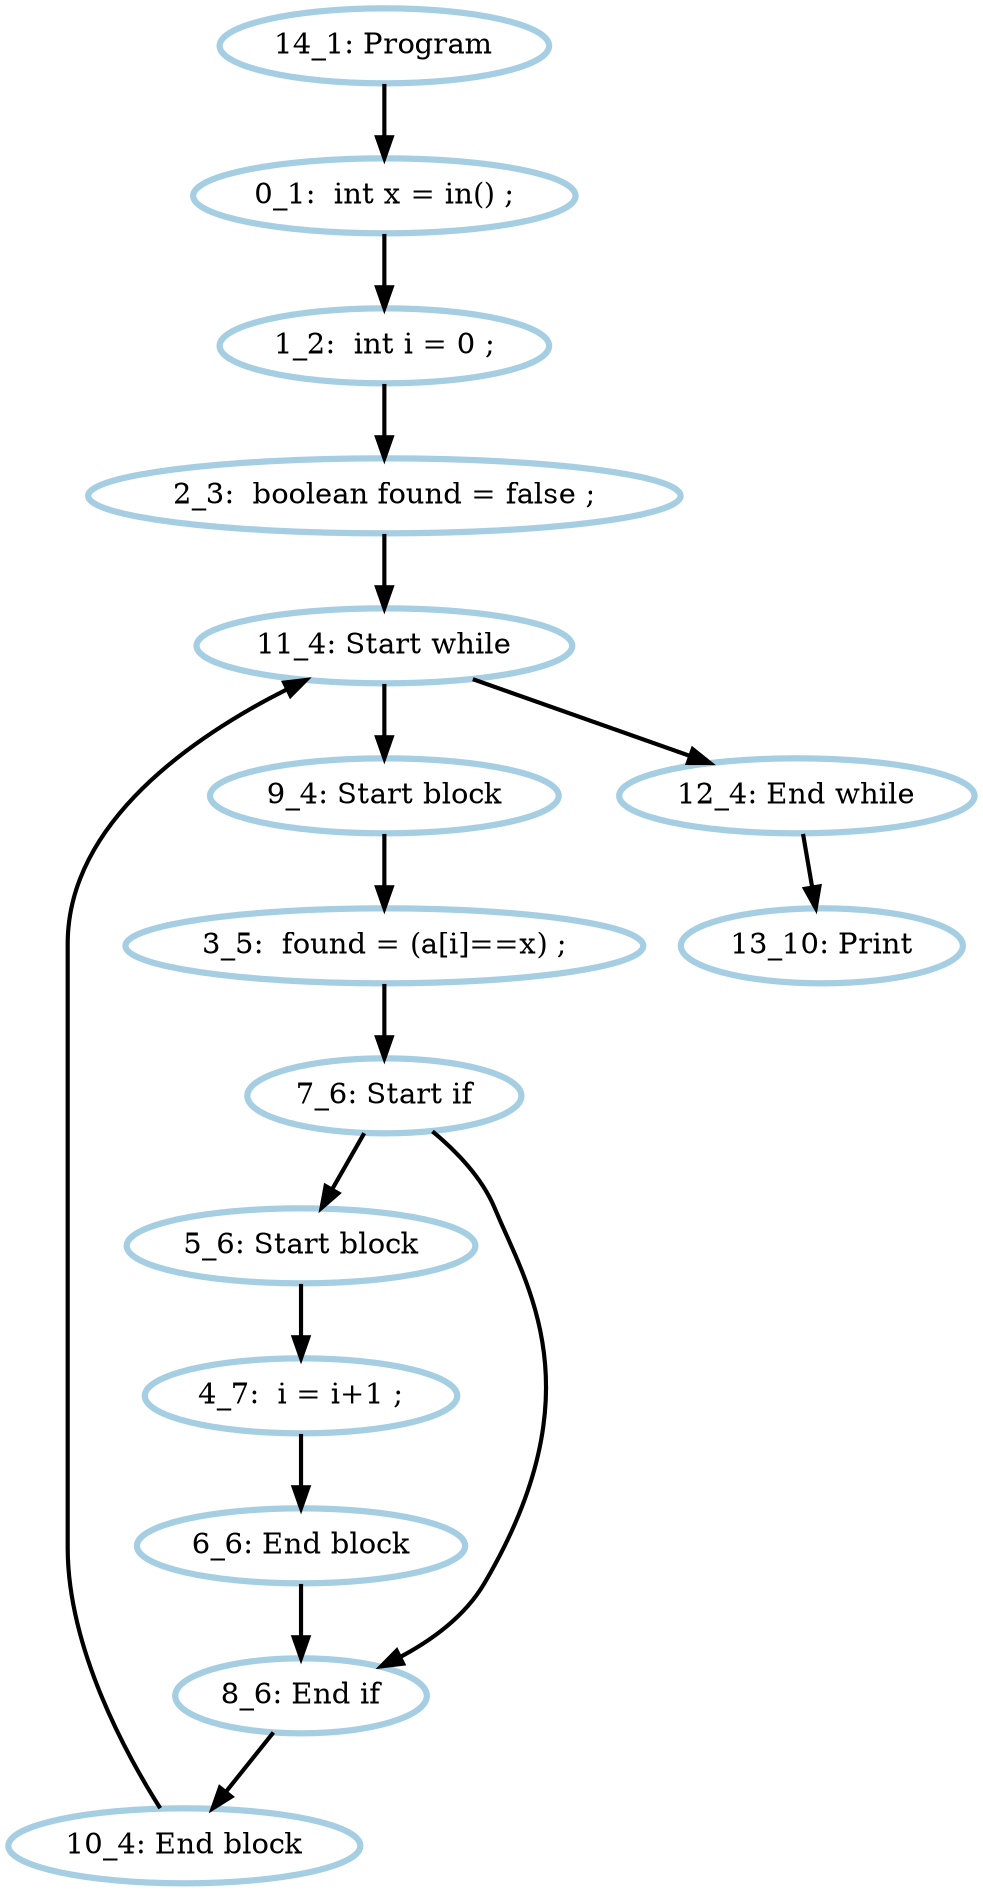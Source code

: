 digraph G {
    0 [penwidth=3,label="0_1:  int x = in() ;",color=1, colorscheme=paired12] 
    1 [penwidth=3,label="1_2:  int i = 0 ;",color=1, colorscheme=paired12] 
    2 [penwidth=3,label="2_3:  boolean found = false ;",color=1, colorscheme=paired12] 
    3 [penwidth=3,label="3_5:  found = (a[i]==x) ;",color=1, colorscheme=paired12] 
    4 [penwidth=3,label="4_7:  i = i+1 ;",color=1, colorscheme=paired12] 
    5 [penwidth=3,label="5_6: Start block",color=1, colorscheme=paired12] 
    6 [penwidth=3,label="6_6: End block",color=1, colorscheme=paired12] 
    7 [penwidth=3,label="7_6: Start if",color=1, colorscheme=paired12] 
    8 [penwidth=3,label="8_6: End if",color=1, colorscheme=paired12] 
    9 [penwidth=3,label="9_4: Start block",color=1, colorscheme=paired12] 
    10 [penwidth=3,label="10_4: End block",color=1, colorscheme=paired12] 
    11 [penwidth=3,label="11_4: Start while",color=1, colorscheme=paired12] 
    12 [penwidth=3,label="12_4: End while",color=1, colorscheme=paired12] 
    13 [penwidth=3,label="13_10: Print",color=1, colorscheme=paired12] 
    14 [penwidth=3,label="14_1: Program",color=1, colorscheme=paired12] 

    0->1 [penwidth=2] 
    1->2 [penwidth=2] 
    2->11 [penwidth=2] 
    3->7 [penwidth=2] 
    4->6 [penwidth=2] 
    5->4 [penwidth=2] 
    6->8 [penwidth=2] 
    7->5 [penwidth=2] 
    7->8 [penwidth=2] 
    8->10 [penwidth=2] 
    9->3 [penwidth=2] 
    10->11 [penwidth=2] 
    11->9 [penwidth=2] 
    11->12 [penwidth=2] 
    12->13 [penwidth=2] 
    14->0 [penwidth=2] 
}
